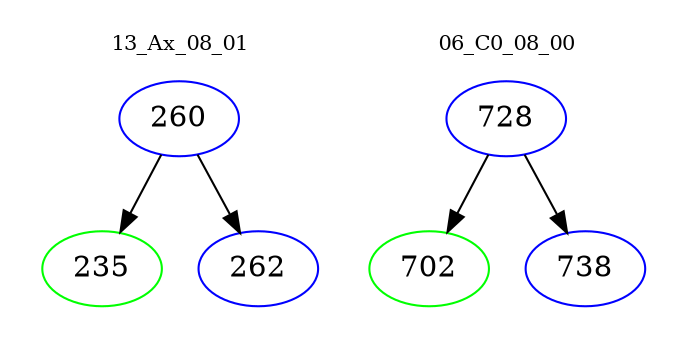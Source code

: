 digraph{
subgraph cluster_0 {
color = white
label = "13_Ax_08_01";
fontsize=10;
T0_260 [label="260", color="blue"]
T0_260 -> T0_235 [color="black"]
T0_235 [label="235", color="green"]
T0_260 -> T0_262 [color="black"]
T0_262 [label="262", color="blue"]
}
subgraph cluster_1 {
color = white
label = "06_C0_08_00";
fontsize=10;
T1_728 [label="728", color="blue"]
T1_728 -> T1_702 [color="black"]
T1_702 [label="702", color="green"]
T1_728 -> T1_738 [color="black"]
T1_738 [label="738", color="blue"]
}
}
